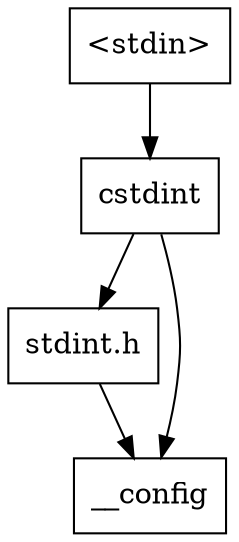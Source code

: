 digraph "dependencies" {
  header_0 [ shape="box", label="\<stdin\>" ];
  header_1 [ shape="box", label="cstdint" ];
  header_11 [ shape="box", label="stdint.h" ];
  header_2 [ shape="box", label="__config" ];
  header_11 -> header_2;
  header_0 -> header_1;
  header_1 -> header_2;
  header_1 -> header_11;
}